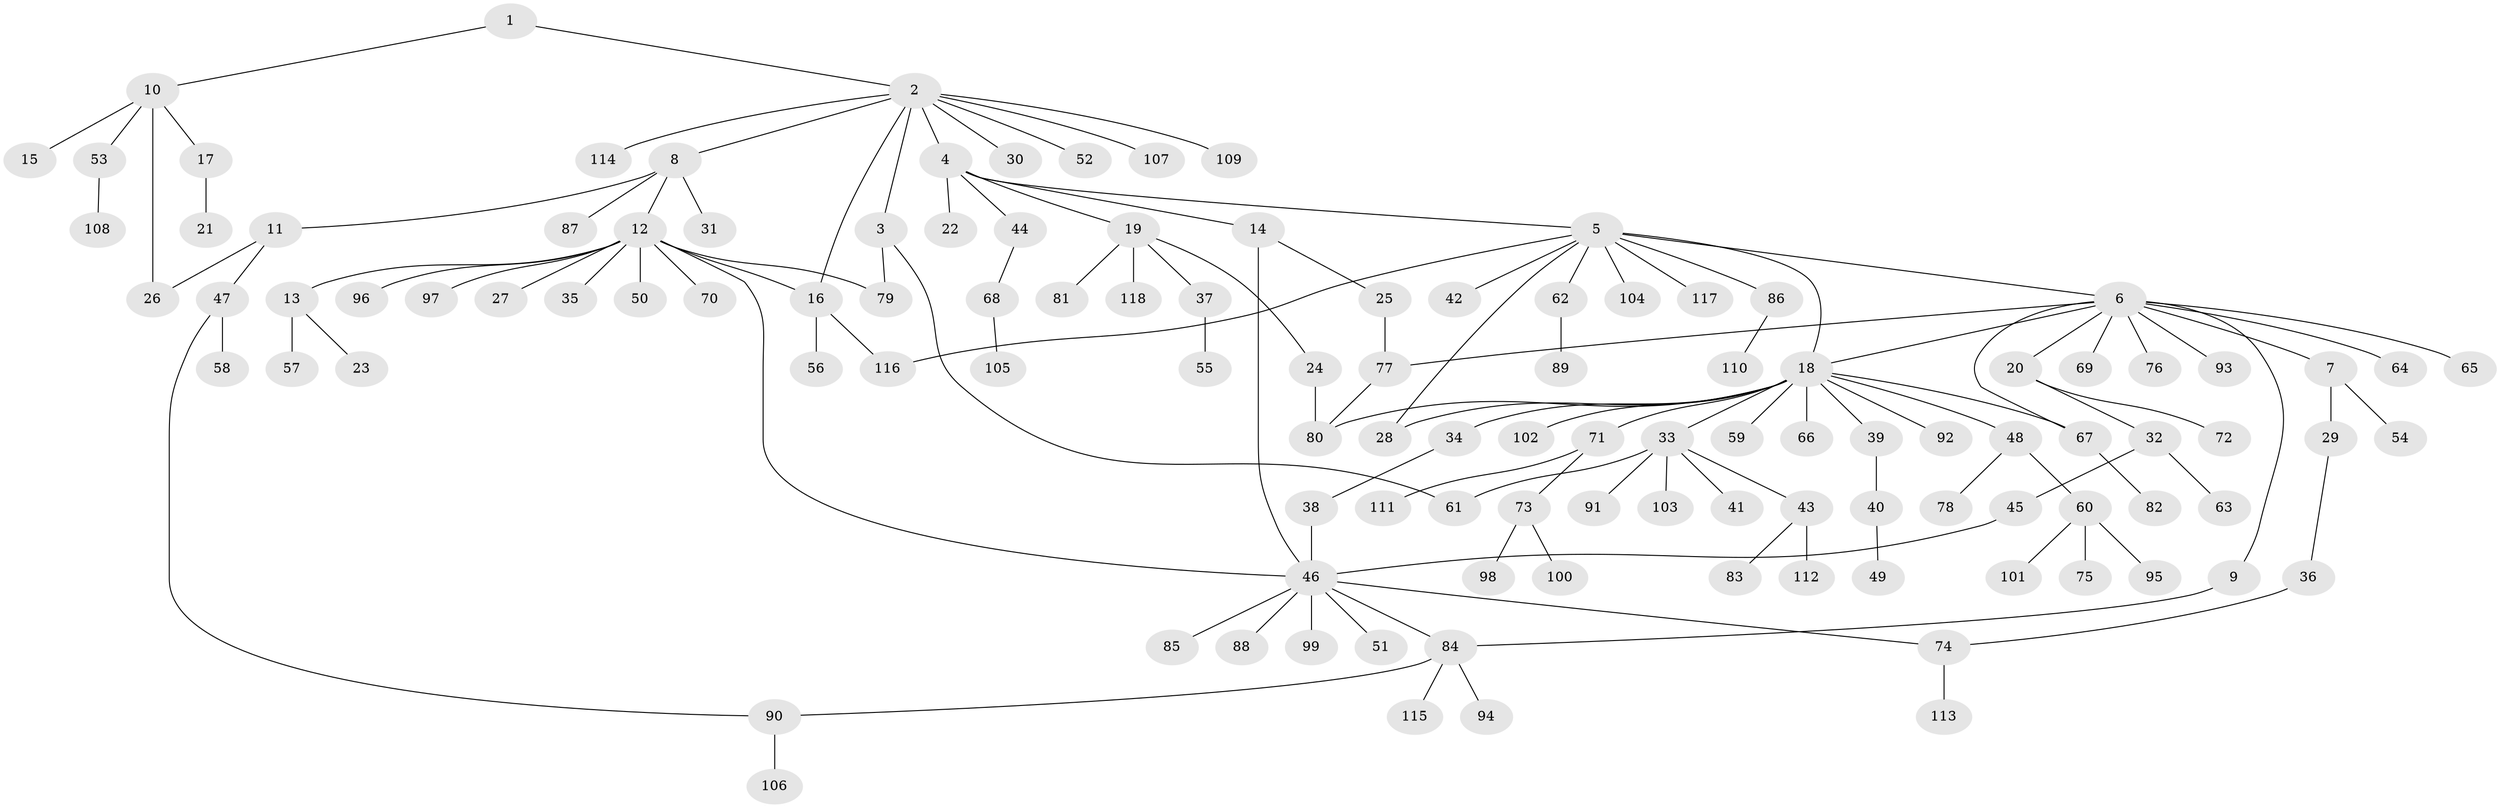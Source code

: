 // coarse degree distribution, {5: 0.03333333333333333, 12: 0.011111111111111112, 3: 0.03333333333333333, 7: 0.011111111111111112, 20: 0.011111111111111112, 10: 0.03333333333333333, 4: 0.044444444444444446, 2: 0.2222222222222222, 1: 0.5888888888888889, 6: 0.011111111111111112}
// Generated by graph-tools (version 1.1) at 2025/41/03/06/25 10:41:45]
// undirected, 118 vertices, 134 edges
graph export_dot {
graph [start="1"]
  node [color=gray90,style=filled];
  1;
  2;
  3;
  4;
  5;
  6;
  7;
  8;
  9;
  10;
  11;
  12;
  13;
  14;
  15;
  16;
  17;
  18;
  19;
  20;
  21;
  22;
  23;
  24;
  25;
  26;
  27;
  28;
  29;
  30;
  31;
  32;
  33;
  34;
  35;
  36;
  37;
  38;
  39;
  40;
  41;
  42;
  43;
  44;
  45;
  46;
  47;
  48;
  49;
  50;
  51;
  52;
  53;
  54;
  55;
  56;
  57;
  58;
  59;
  60;
  61;
  62;
  63;
  64;
  65;
  66;
  67;
  68;
  69;
  70;
  71;
  72;
  73;
  74;
  75;
  76;
  77;
  78;
  79;
  80;
  81;
  82;
  83;
  84;
  85;
  86;
  87;
  88;
  89;
  90;
  91;
  92;
  93;
  94;
  95;
  96;
  97;
  98;
  99;
  100;
  101;
  102;
  103;
  104;
  105;
  106;
  107;
  108;
  109;
  110;
  111;
  112;
  113;
  114;
  115;
  116;
  117;
  118;
  1 -- 2;
  1 -- 10;
  2 -- 3;
  2 -- 4;
  2 -- 8;
  2 -- 16;
  2 -- 30;
  2 -- 52;
  2 -- 107;
  2 -- 109;
  2 -- 114;
  3 -- 61;
  3 -- 79;
  4 -- 5;
  4 -- 14;
  4 -- 19;
  4 -- 22;
  4 -- 44;
  5 -- 6;
  5 -- 18;
  5 -- 28;
  5 -- 42;
  5 -- 62;
  5 -- 86;
  5 -- 104;
  5 -- 116;
  5 -- 117;
  6 -- 7;
  6 -- 9;
  6 -- 18;
  6 -- 20;
  6 -- 64;
  6 -- 65;
  6 -- 67;
  6 -- 69;
  6 -- 76;
  6 -- 77;
  6 -- 93;
  7 -- 29;
  7 -- 54;
  8 -- 11;
  8 -- 12;
  8 -- 31;
  8 -- 87;
  9 -- 84;
  10 -- 15;
  10 -- 17;
  10 -- 26;
  10 -- 53;
  11 -- 26;
  11 -- 47;
  12 -- 13;
  12 -- 16;
  12 -- 27;
  12 -- 35;
  12 -- 46;
  12 -- 50;
  12 -- 70;
  12 -- 79;
  12 -- 96;
  12 -- 97;
  13 -- 23;
  13 -- 57;
  14 -- 25;
  14 -- 46;
  16 -- 56;
  16 -- 116;
  17 -- 21;
  18 -- 28;
  18 -- 33;
  18 -- 34;
  18 -- 39;
  18 -- 48;
  18 -- 59;
  18 -- 66;
  18 -- 67;
  18 -- 71;
  18 -- 80;
  18 -- 92;
  18 -- 102;
  19 -- 24;
  19 -- 37;
  19 -- 81;
  19 -- 118;
  20 -- 32;
  20 -- 72;
  24 -- 80;
  25 -- 77;
  29 -- 36;
  32 -- 45;
  32 -- 63;
  33 -- 41;
  33 -- 43;
  33 -- 61;
  33 -- 91;
  33 -- 103;
  34 -- 38;
  36 -- 74;
  37 -- 55;
  38 -- 46;
  39 -- 40;
  40 -- 49;
  43 -- 83;
  43 -- 112;
  44 -- 68;
  45 -- 46;
  46 -- 51;
  46 -- 74;
  46 -- 84;
  46 -- 85;
  46 -- 88;
  46 -- 99;
  47 -- 58;
  47 -- 90;
  48 -- 60;
  48 -- 78;
  53 -- 108;
  60 -- 75;
  60 -- 95;
  60 -- 101;
  62 -- 89;
  67 -- 82;
  68 -- 105;
  71 -- 73;
  71 -- 111;
  73 -- 98;
  73 -- 100;
  74 -- 113;
  77 -- 80;
  84 -- 90;
  84 -- 94;
  84 -- 115;
  86 -- 110;
  90 -- 106;
}
